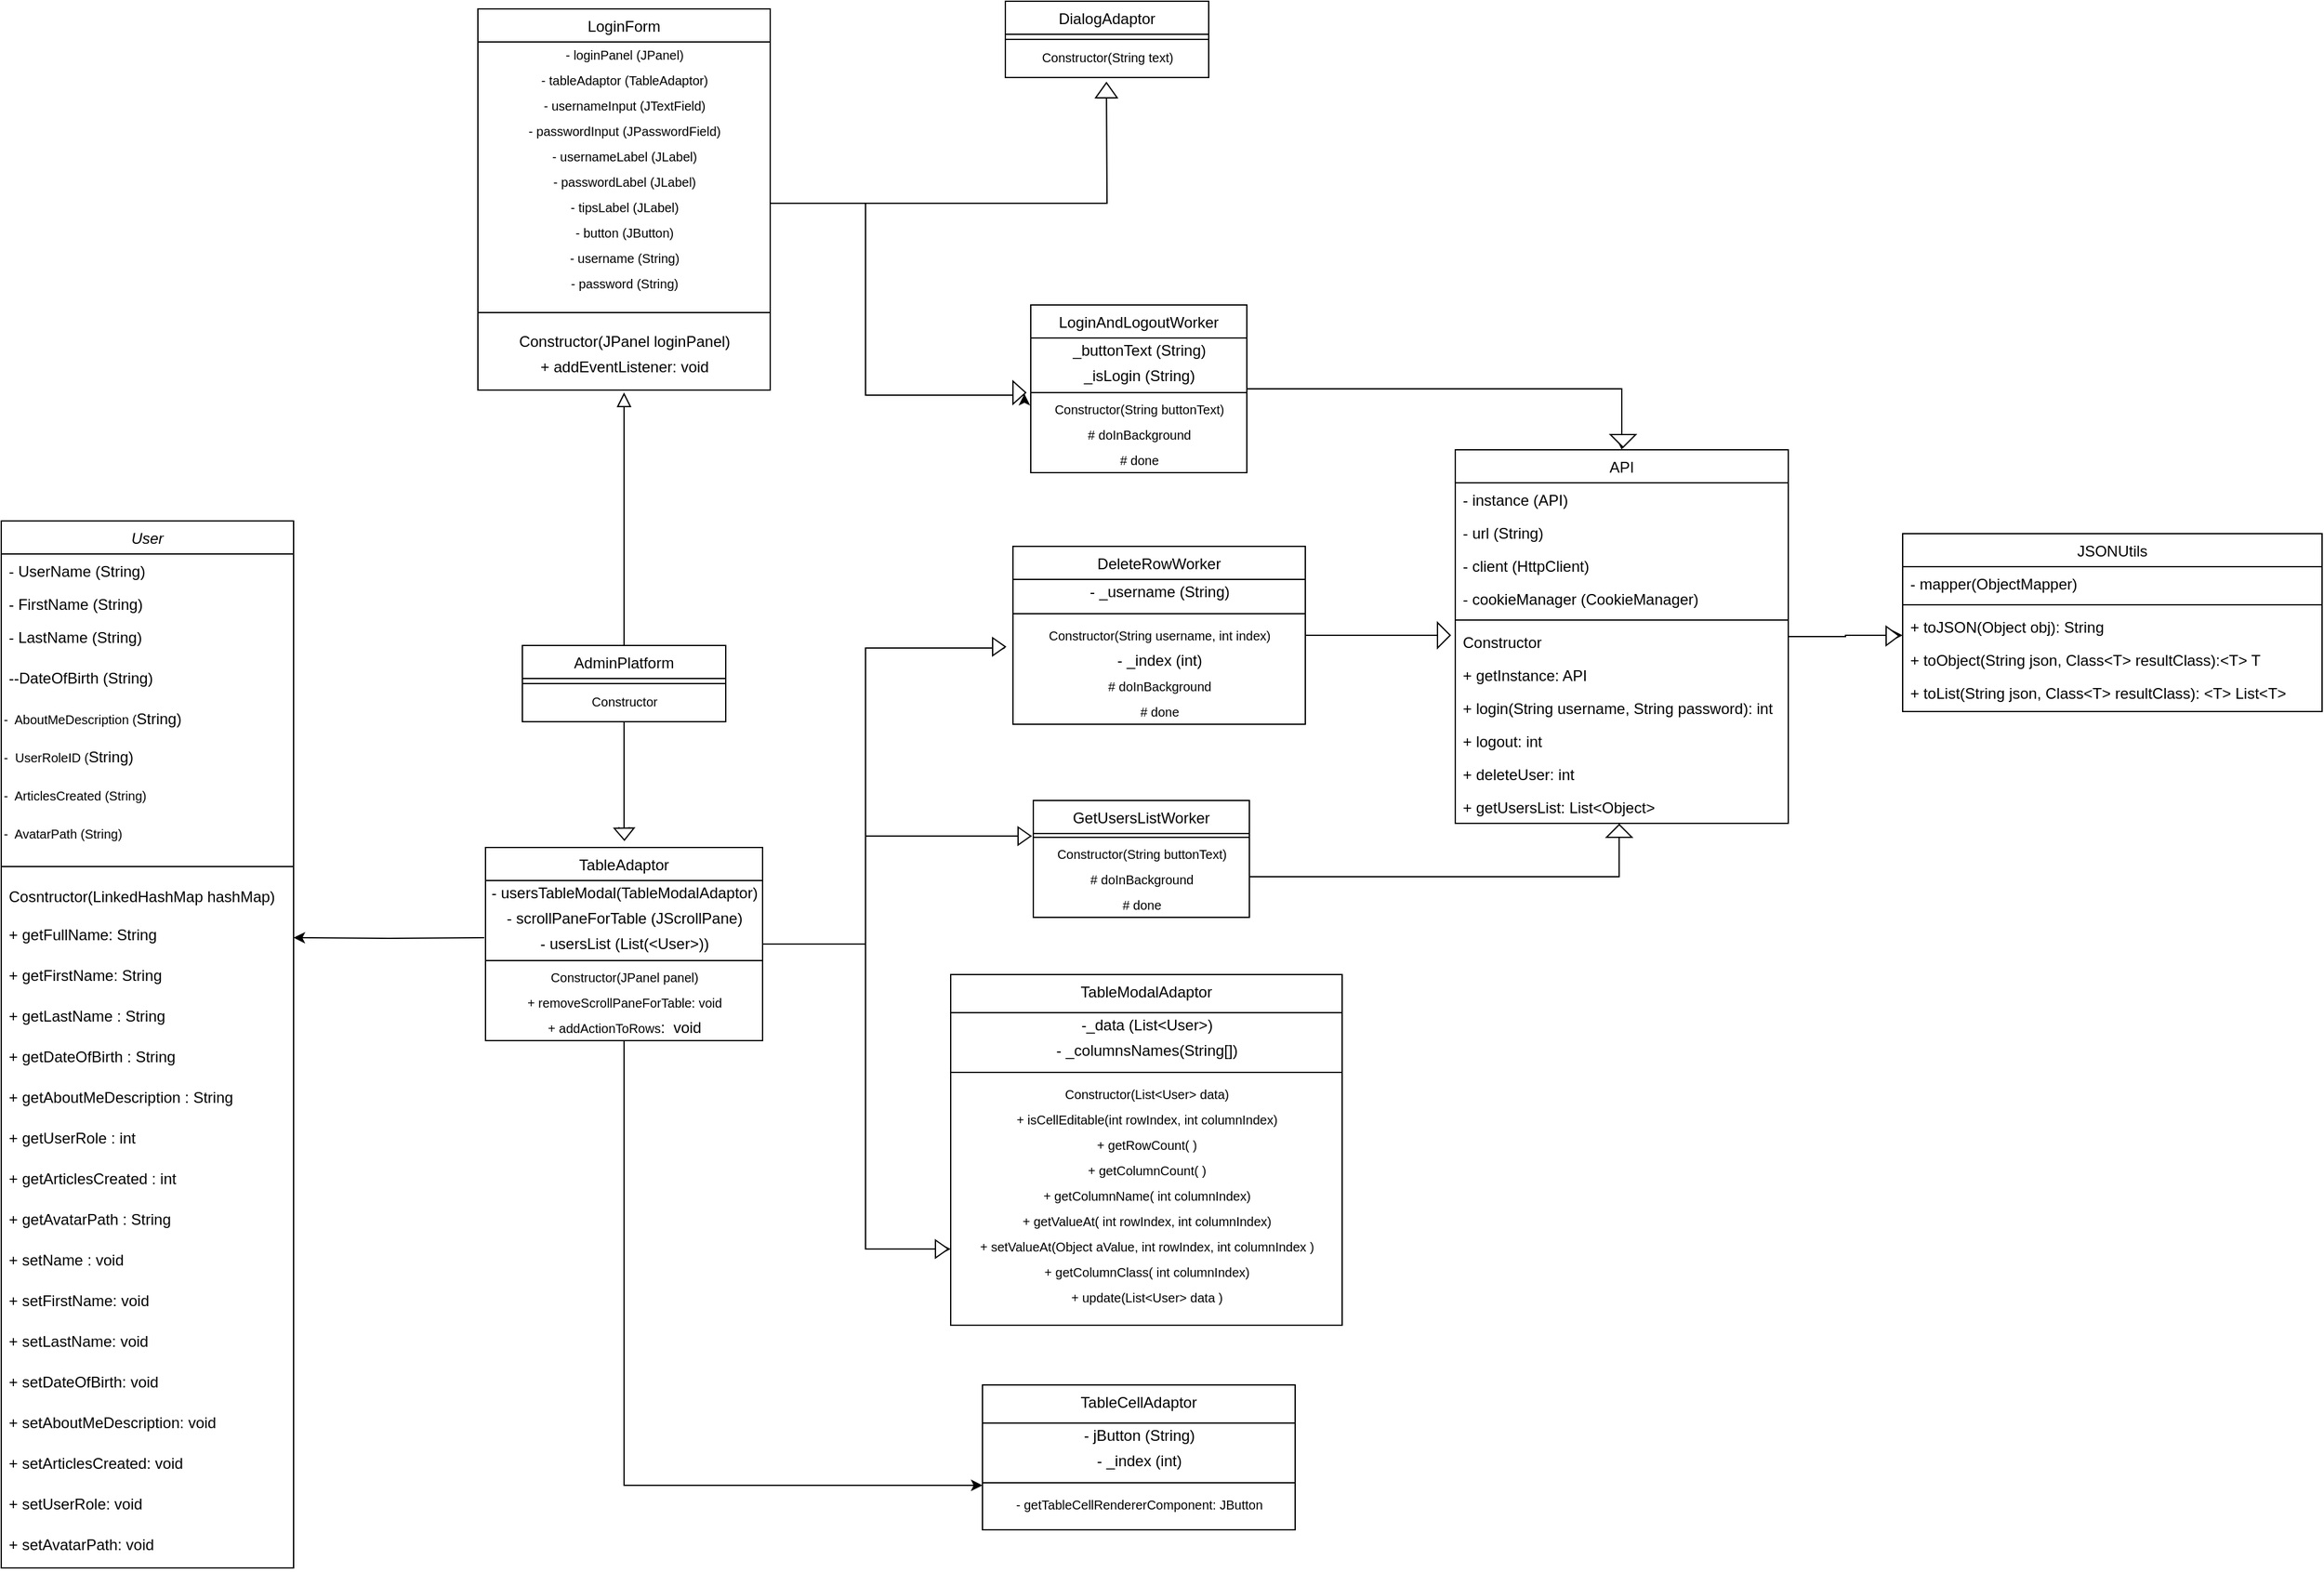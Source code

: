 <mxfile version="18.0.7" type="github"><diagram id="C5RBs43oDa-KdzZeNtuy" name="Page-1"><mxGraphModel dx="1923" dy="544" grid="1" gridSize="10" guides="1" tooltips="1" connect="1" arrows="1" fold="1" page="1" pageScale="1" pageWidth="827" pageHeight="1169" math="0" shadow="0"><root><mxCell id="WIyWlLk6GJQsqaUBKTNV-0"/><mxCell id="WIyWlLk6GJQsqaUBKTNV-1" parent="WIyWlLk6GJQsqaUBKTNV-0"/><mxCell id="zkfFHV4jXpPFQw0GAbJ--0" value="User" style="swimlane;fontStyle=2;align=center;verticalAlign=top;childLayout=stackLayout;horizontal=1;startSize=26;horizontalStack=0;resizeParent=1;resizeLast=0;collapsible=1;marginBottom=0;rounded=0;shadow=0;strokeWidth=1;" parent="WIyWlLk6GJQsqaUBKTNV-1" vertex="1"><mxGeometry x="-720" y="790" width="230" height="824" as="geometry"><mxRectangle x="230" y="140" width="160" height="26" as="alternateBounds"/></mxGeometry></mxCell><mxCell id="zkfFHV4jXpPFQw0GAbJ--1" value="- UserName (String)" style="text;align=left;verticalAlign=top;spacingLeft=4;spacingRight=4;overflow=hidden;rotatable=0;points=[[0,0.5],[1,0.5]];portConstraint=eastwest;" parent="zkfFHV4jXpPFQw0GAbJ--0" vertex="1"><mxGeometry y="26" width="230" height="26" as="geometry"/></mxCell><mxCell id="zkfFHV4jXpPFQw0GAbJ--2" value="- FirstName (String)" style="text;align=left;verticalAlign=top;spacingLeft=4;spacingRight=4;overflow=hidden;rotatable=0;points=[[0,0.5],[1,0.5]];portConstraint=eastwest;rounded=0;shadow=0;html=0;" parent="zkfFHV4jXpPFQw0GAbJ--0" vertex="1"><mxGeometry y="52" width="230" height="26" as="geometry"/></mxCell><mxCell id="zkfFHV4jXpPFQw0GAbJ--3" value="- LastName (String)" style="text;align=left;verticalAlign=top;spacingLeft=4;spacingRight=4;overflow=hidden;rotatable=0;points=[[0,0.5],[1,0.5]];portConstraint=eastwest;rounded=0;shadow=0;html=0;" parent="zkfFHV4jXpPFQw0GAbJ--0" vertex="1"><mxGeometry y="78" width="230" height="32" as="geometry"/></mxCell><mxCell id="VhE1Ox2ACu1F2KNO3Epd-23" value="--DateOfBirth (String)" style="text;align=left;verticalAlign=top;spacingLeft=4;spacingRight=4;overflow=hidden;rotatable=0;points=[[0,0.5],[1,0.5]];portConstraint=eastwest;rounded=0;shadow=0;html=0;" vertex="1" parent="zkfFHV4jXpPFQw0GAbJ--0"><mxGeometry y="110" width="230" height="32" as="geometry"/></mxCell><mxCell id="VhE1Ox2ACu1F2KNO3Epd-2" value="&lt;font style=&quot;&quot;&gt;&lt;span style=&quot;font-size: 10px;&quot;&gt;-&amp;nbsp; AboutMeDescription (&lt;/span&gt;&lt;span style=&quot;&quot;&gt;String)&lt;/span&gt;&lt;span style=&quot;font-size: 10px;&quot;&gt;&lt;br&gt;&lt;/span&gt;&lt;br&gt;&lt;/font&gt;" style="text;whiteSpace=wrap;html=1;" vertex="1" parent="zkfFHV4jXpPFQw0GAbJ--0"><mxGeometry y="142" width="230" height="30" as="geometry"/></mxCell><mxCell id="VhE1Ox2ACu1F2KNO3Epd-3" value="&lt;font style=&quot;&quot;&gt;&lt;span style=&quot;font-size: 10px;&quot;&gt;-&amp;nbsp; UserRoleID (&lt;/span&gt;&lt;span style=&quot;&quot;&gt;String)&lt;/span&gt;&lt;br&gt;&lt;/font&gt;" style="text;whiteSpace=wrap;html=1;" vertex="1" parent="zkfFHV4jXpPFQw0GAbJ--0"><mxGeometry y="172" width="230" height="30" as="geometry"/></mxCell><mxCell id="VhE1Ox2ACu1F2KNO3Epd-4" value="&lt;font style=&quot;&quot;&gt;&lt;span style=&quot;font-size: 10px;&quot;&gt;-&amp;nbsp; ArticlesCreated (String)&lt;/span&gt;&lt;br&gt;&lt;/font&gt;" style="text;whiteSpace=wrap;html=1;" vertex="1" parent="zkfFHV4jXpPFQw0GAbJ--0"><mxGeometry y="202" width="230" height="30" as="geometry"/></mxCell><mxCell id="VhE1Ox2ACu1F2KNO3Epd-5" value="&lt;font style=&quot;&quot;&gt;&lt;span style=&quot;font-size: 10px;&quot;&gt;-&amp;nbsp; AvatarPath (String)&lt;/span&gt;&lt;br&gt;&lt;/font&gt;" style="text;whiteSpace=wrap;html=1;" vertex="1" parent="zkfFHV4jXpPFQw0GAbJ--0"><mxGeometry y="232" width="230" height="30" as="geometry"/></mxCell><mxCell id="zkfFHV4jXpPFQw0GAbJ--4" value="" style="line;html=1;strokeWidth=1;align=left;verticalAlign=middle;spacingTop=-1;spacingLeft=3;spacingRight=3;rotatable=0;labelPosition=right;points=[];portConstraint=eastwest;" parent="zkfFHV4jXpPFQw0GAbJ--0" vertex="1"><mxGeometry y="262" width="230" height="20" as="geometry"/></mxCell><mxCell id="zkfFHV4jXpPFQw0GAbJ--5" value="Cosntructor(LinkedHashMap hashMap)" style="text;align=left;verticalAlign=top;spacingLeft=4;spacingRight=4;overflow=hidden;rotatable=0;points=[[0,0.5],[1,0.5]];portConstraint=eastwest;" parent="zkfFHV4jXpPFQw0GAbJ--0" vertex="1"><mxGeometry y="282" width="230" height="30" as="geometry"/></mxCell><mxCell id="VhE1Ox2ACu1F2KNO3Epd-7" value="+ getFullName: String" style="text;align=left;verticalAlign=top;spacingLeft=4;spacingRight=4;overflow=hidden;rotatable=0;points=[[0,0.5],[1,0.5]];portConstraint=eastwest;" vertex="1" parent="zkfFHV4jXpPFQw0GAbJ--0"><mxGeometry y="312" width="230" height="32" as="geometry"/></mxCell><mxCell id="VhE1Ox2ACu1F2KNO3Epd-8" value="+ getFirstName: String" style="text;align=left;verticalAlign=top;spacingLeft=4;spacingRight=4;overflow=hidden;rotatable=0;points=[[0,0.5],[1,0.5]];portConstraint=eastwest;" vertex="1" parent="zkfFHV4jXpPFQw0GAbJ--0"><mxGeometry y="344" width="230" height="32" as="geometry"/></mxCell><mxCell id="VhE1Ox2ACu1F2KNO3Epd-9" value="+ getLastName : String" style="text;align=left;verticalAlign=top;spacingLeft=4;spacingRight=4;overflow=hidden;rotatable=0;points=[[0,0.5],[1,0.5]];portConstraint=eastwest;" vertex="1" parent="zkfFHV4jXpPFQw0GAbJ--0"><mxGeometry y="376" width="230" height="32" as="geometry"/></mxCell><mxCell id="VhE1Ox2ACu1F2KNO3Epd-10" value="+ getDateOfBirth : String" style="text;align=left;verticalAlign=top;spacingLeft=4;spacingRight=4;overflow=hidden;rotatable=0;points=[[0,0.5],[1,0.5]];portConstraint=eastwest;" vertex="1" parent="zkfFHV4jXpPFQw0GAbJ--0"><mxGeometry y="408" width="230" height="32" as="geometry"/></mxCell><mxCell id="VhE1Ox2ACu1F2KNO3Epd-11" value="+ getAboutMeDescription : String" style="text;align=left;verticalAlign=top;spacingLeft=4;spacingRight=4;overflow=hidden;rotatable=0;points=[[0,0.5],[1,0.5]];portConstraint=eastwest;" vertex="1" parent="zkfFHV4jXpPFQw0GAbJ--0"><mxGeometry y="440" width="230" height="32" as="geometry"/></mxCell><mxCell id="VhE1Ox2ACu1F2KNO3Epd-12" value="+ getUserRole : int" style="text;align=left;verticalAlign=top;spacingLeft=4;spacingRight=4;overflow=hidden;rotatable=0;points=[[0,0.5],[1,0.5]];portConstraint=eastwest;" vertex="1" parent="zkfFHV4jXpPFQw0GAbJ--0"><mxGeometry y="472" width="230" height="32" as="geometry"/></mxCell><mxCell id="VhE1Ox2ACu1F2KNO3Epd-13" value="+ getArticlesCreated : int" style="text;align=left;verticalAlign=top;spacingLeft=4;spacingRight=4;overflow=hidden;rotatable=0;points=[[0,0.5],[1,0.5]];portConstraint=eastwest;" vertex="1" parent="zkfFHV4jXpPFQw0GAbJ--0"><mxGeometry y="504" width="230" height="32" as="geometry"/></mxCell><mxCell id="VhE1Ox2ACu1F2KNO3Epd-14" value="+ getAvatarPath : String" style="text;align=left;verticalAlign=top;spacingLeft=4;spacingRight=4;overflow=hidden;rotatable=0;points=[[0,0.5],[1,0.5]];portConstraint=eastwest;" vertex="1" parent="zkfFHV4jXpPFQw0GAbJ--0"><mxGeometry y="536" width="230" height="32" as="geometry"/></mxCell><mxCell id="VhE1Ox2ACu1F2KNO3Epd-15" value="+ setName : void" style="text;align=left;verticalAlign=top;spacingLeft=4;spacingRight=4;overflow=hidden;rotatable=0;points=[[0,0.5],[1,0.5]];portConstraint=eastwest;" vertex="1" parent="zkfFHV4jXpPFQw0GAbJ--0"><mxGeometry y="568" width="230" height="32" as="geometry"/></mxCell><mxCell id="VhE1Ox2ACu1F2KNO3Epd-16" value="+ setFirstName: void" style="text;align=left;verticalAlign=top;spacingLeft=4;spacingRight=4;overflow=hidden;rotatable=0;points=[[0,0.5],[1,0.5]];portConstraint=eastwest;" vertex="1" parent="zkfFHV4jXpPFQw0GAbJ--0"><mxGeometry y="600" width="230" height="32" as="geometry"/></mxCell><mxCell id="VhE1Ox2ACu1F2KNO3Epd-17" value="+ setLastName: void" style="text;align=left;verticalAlign=top;spacingLeft=4;spacingRight=4;overflow=hidden;rotatable=0;points=[[0,0.5],[1,0.5]];portConstraint=eastwest;" vertex="1" parent="zkfFHV4jXpPFQw0GAbJ--0"><mxGeometry y="632" width="230" height="32" as="geometry"/></mxCell><mxCell id="VhE1Ox2ACu1F2KNO3Epd-18" value="+ setDateOfBirth: void" style="text;align=left;verticalAlign=top;spacingLeft=4;spacingRight=4;overflow=hidden;rotatable=0;points=[[0,0.5],[1,0.5]];portConstraint=eastwest;" vertex="1" parent="zkfFHV4jXpPFQw0GAbJ--0"><mxGeometry y="664" width="230" height="32" as="geometry"/></mxCell><mxCell id="VhE1Ox2ACu1F2KNO3Epd-19" value="+ setAboutMeDescription: void" style="text;align=left;verticalAlign=top;spacingLeft=4;spacingRight=4;overflow=hidden;rotatable=0;points=[[0,0.5],[1,0.5]];portConstraint=eastwest;" vertex="1" parent="zkfFHV4jXpPFQw0GAbJ--0"><mxGeometry y="696" width="230" height="32" as="geometry"/></mxCell><mxCell id="VhE1Ox2ACu1F2KNO3Epd-20" value="+ setArticlesCreated: void" style="text;align=left;verticalAlign=top;spacingLeft=4;spacingRight=4;overflow=hidden;rotatable=0;points=[[0,0.5],[1,0.5]];portConstraint=eastwest;" vertex="1" parent="zkfFHV4jXpPFQw0GAbJ--0"><mxGeometry y="728" width="230" height="32" as="geometry"/></mxCell><mxCell id="VhE1Ox2ACu1F2KNO3Epd-21" value="+ setUserRole: void" style="text;align=left;verticalAlign=top;spacingLeft=4;spacingRight=4;overflow=hidden;rotatable=0;points=[[0,0.5],[1,0.5]];portConstraint=eastwest;" vertex="1" parent="zkfFHV4jXpPFQw0GAbJ--0"><mxGeometry y="760" width="230" height="32" as="geometry"/></mxCell><mxCell id="VhE1Ox2ACu1F2KNO3Epd-22" value="+ setAvatarPath: void" style="text;align=left;verticalAlign=top;spacingLeft=4;spacingRight=4;overflow=hidden;rotatable=0;points=[[0,0.5],[1,0.5]];portConstraint=eastwest;" vertex="1" parent="zkfFHV4jXpPFQw0GAbJ--0"><mxGeometry y="792" width="230" height="32" as="geometry"/></mxCell><mxCell id="zkfFHV4jXpPFQw0GAbJ--6" value="JSONUtils" style="swimlane;fontStyle=0;align=center;verticalAlign=top;childLayout=stackLayout;horizontal=1;startSize=26;horizontalStack=0;resizeParent=1;resizeLast=0;collapsible=1;marginBottom=0;rounded=0;shadow=0;strokeWidth=1;" parent="WIyWlLk6GJQsqaUBKTNV-1" vertex="1"><mxGeometry x="776" y="800" width="330" height="140" as="geometry"><mxRectangle x="130" y="380" width="160" height="26" as="alternateBounds"/></mxGeometry></mxCell><mxCell id="zkfFHV4jXpPFQw0GAbJ--7" value="- mapper(ObjectMapper)" style="text;align=left;verticalAlign=top;spacingLeft=4;spacingRight=4;overflow=hidden;rotatable=0;points=[[0,0.5],[1,0.5]];portConstraint=eastwest;" parent="zkfFHV4jXpPFQw0GAbJ--6" vertex="1"><mxGeometry y="26" width="330" height="26" as="geometry"/></mxCell><mxCell id="zkfFHV4jXpPFQw0GAbJ--9" value="" style="line;html=1;strokeWidth=1;align=left;verticalAlign=middle;spacingTop=-1;spacingLeft=3;spacingRight=3;rotatable=0;labelPosition=right;points=[];portConstraint=eastwest;" parent="zkfFHV4jXpPFQw0GAbJ--6" vertex="1"><mxGeometry y="52" width="330" height="8" as="geometry"/></mxCell><mxCell id="zkfFHV4jXpPFQw0GAbJ--11" value="+ toJSON(Object obj): String" style="text;align=left;verticalAlign=top;spacingLeft=4;spacingRight=4;overflow=hidden;rotatable=0;points=[[0,0.5],[1,0.5]];portConstraint=eastwest;" parent="zkfFHV4jXpPFQw0GAbJ--6" vertex="1"><mxGeometry y="60" width="330" height="26" as="geometry"/></mxCell><mxCell id="VhE1Ox2ACu1F2KNO3Epd-28" value="+ toObject(String json, Class&lt;T&gt; resultClass):&lt;T&gt; T" style="text;align=left;verticalAlign=top;spacingLeft=4;spacingRight=4;overflow=hidden;rotatable=0;points=[[0,0.5],[1,0.5]];portConstraint=eastwest;" vertex="1" parent="zkfFHV4jXpPFQw0GAbJ--6"><mxGeometry y="86" width="330" height="26" as="geometry"/></mxCell><mxCell id="VhE1Ox2ACu1F2KNO3Epd-29" value="+ toList(String json, Class&lt;T&gt; resultClass): &lt;T&gt; List&lt;T&gt;" style="text;align=left;verticalAlign=top;spacingLeft=4;spacingRight=4;overflow=hidden;rotatable=0;points=[[0,0.5],[1,0.5]];portConstraint=eastwest;" vertex="1" parent="zkfFHV4jXpPFQw0GAbJ--6"><mxGeometry y="112" width="330" height="26" as="geometry"/></mxCell><mxCell id="VhE1Ox2ACu1F2KNO3Epd-210" style="edgeStyle=orthogonalEdgeStyle;rounded=0;orthogonalLoop=1;jettySize=auto;html=1;fontFamily=Helvetica;fontSize=12;fontColor=default;startSize=26;" edge="1" parent="WIyWlLk6GJQsqaUBKTNV-1" source="zkfFHV4jXpPFQw0GAbJ--13"><mxGeometry relative="1" as="geometry"><mxPoint x="-230" y="1040" as="targetPoint"/></mxGeometry></mxCell><mxCell id="zkfFHV4jXpPFQw0GAbJ--13" value="AdminPlatform" style="swimlane;fontStyle=0;align=center;verticalAlign=top;childLayout=stackLayout;horizontal=1;startSize=26;horizontalStack=0;resizeParent=1;resizeLast=0;collapsible=1;marginBottom=0;rounded=0;shadow=0;strokeWidth=1;" parent="WIyWlLk6GJQsqaUBKTNV-1" vertex="1"><mxGeometry x="-310" y="888" width="160" height="60" as="geometry"><mxRectangle x="340" y="380" width="170" height="26" as="alternateBounds"/></mxGeometry></mxCell><mxCell id="zkfFHV4jXpPFQw0GAbJ--15" value="" style="line;html=1;strokeWidth=1;align=left;verticalAlign=middle;spacingTop=-1;spacingLeft=3;spacingRight=3;rotatable=0;labelPosition=right;points=[];portConstraint=eastwest;" parent="zkfFHV4jXpPFQw0GAbJ--13" vertex="1"><mxGeometry y="26" width="160" height="8" as="geometry"/></mxCell><mxCell id="VhE1Ox2ACu1F2KNO3Epd-30" value="Constructor" style="text;html=1;align=center;verticalAlign=middle;resizable=0;points=[];autosize=1;strokeColor=none;fillColor=none;fontSize=10;" vertex="1" parent="zkfFHV4jXpPFQw0GAbJ--13"><mxGeometry y="34" width="160" height="20" as="geometry"/></mxCell><mxCell id="VhE1Ox2ACu1F2KNO3Epd-226" style="edgeStyle=orthogonalEdgeStyle;rounded=0;orthogonalLoop=1;jettySize=auto;html=1;entryX=0;entryY=0.769;entryDx=0;entryDy=0;entryPerimeter=0;fontFamily=Helvetica;fontSize=12;fontColor=default;startSize=26;" edge="1" parent="WIyWlLk6GJQsqaUBKTNV-1" source="zkfFHV4jXpPFQw0GAbJ--17" target="zkfFHV4jXpPFQw0GAbJ--11"><mxGeometry relative="1" as="geometry"/></mxCell><mxCell id="zkfFHV4jXpPFQw0GAbJ--17" value="API" style="swimlane;fontStyle=0;align=center;verticalAlign=top;childLayout=stackLayout;horizontal=1;startSize=26;horizontalStack=0;resizeParent=1;resizeLast=0;collapsible=1;marginBottom=0;rounded=0;shadow=0;strokeWidth=1;" parent="WIyWlLk6GJQsqaUBKTNV-1" vertex="1"><mxGeometry x="424" y="734" width="262" height="294" as="geometry"><mxRectangle x="550" y="140" width="160" height="26" as="alternateBounds"/></mxGeometry></mxCell><mxCell id="zkfFHV4jXpPFQw0GAbJ--18" value="- instance (API)" style="text;align=left;verticalAlign=top;spacingLeft=4;spacingRight=4;overflow=hidden;rotatable=0;points=[[0,0.5],[1,0.5]];portConstraint=eastwest;" parent="zkfFHV4jXpPFQw0GAbJ--17" vertex="1"><mxGeometry y="26" width="262" height="26" as="geometry"/></mxCell><mxCell id="zkfFHV4jXpPFQw0GAbJ--19" value="- url (String)" style="text;align=left;verticalAlign=top;spacingLeft=4;spacingRight=4;overflow=hidden;rotatable=0;points=[[0,0.5],[1,0.5]];portConstraint=eastwest;rounded=0;shadow=0;html=0;" parent="zkfFHV4jXpPFQw0GAbJ--17" vertex="1"><mxGeometry y="52" width="262" height="26" as="geometry"/></mxCell><mxCell id="zkfFHV4jXpPFQw0GAbJ--20" value="- client (HttpClient)" style="text;align=left;verticalAlign=top;spacingLeft=4;spacingRight=4;overflow=hidden;rotatable=0;points=[[0,0.5],[1,0.5]];portConstraint=eastwest;rounded=0;shadow=0;html=0;" parent="zkfFHV4jXpPFQw0GAbJ--17" vertex="1"><mxGeometry y="78" width="262" height="26" as="geometry"/></mxCell><mxCell id="zkfFHV4jXpPFQw0GAbJ--21" value="- cookieManager (CookieManager)" style="text;align=left;verticalAlign=top;spacingLeft=4;spacingRight=4;overflow=hidden;rotatable=0;points=[[0,0.5],[1,0.5]];portConstraint=eastwest;rounded=0;shadow=0;html=0;" parent="zkfFHV4jXpPFQw0GAbJ--17" vertex="1"><mxGeometry y="104" width="262" height="26" as="geometry"/></mxCell><mxCell id="zkfFHV4jXpPFQw0GAbJ--23" value="" style="line;html=1;strokeWidth=1;align=left;verticalAlign=middle;spacingTop=-1;spacingLeft=3;spacingRight=3;rotatable=0;labelPosition=right;points=[];portConstraint=eastwest;" parent="zkfFHV4jXpPFQw0GAbJ--17" vertex="1"><mxGeometry y="130" width="262" height="8" as="geometry"/></mxCell><mxCell id="zkfFHV4jXpPFQw0GAbJ--24" value="Constructor" style="text;align=left;verticalAlign=top;spacingLeft=4;spacingRight=4;overflow=hidden;rotatable=0;points=[[0,0.5],[1,0.5]];portConstraint=eastwest;" parent="zkfFHV4jXpPFQw0GAbJ--17" vertex="1"><mxGeometry y="138" width="262" height="26" as="geometry"/></mxCell><mxCell id="zkfFHV4jXpPFQw0GAbJ--25" value="+ getInstance: API" style="text;align=left;verticalAlign=top;spacingLeft=4;spacingRight=4;overflow=hidden;rotatable=0;points=[[0,0.5],[1,0.5]];portConstraint=eastwest;" parent="zkfFHV4jXpPFQw0GAbJ--17" vertex="1"><mxGeometry y="164" width="262" height="26" as="geometry"/></mxCell><mxCell id="VhE1Ox2ACu1F2KNO3Epd-24" value="+ login(String username, String password): int" style="text;align=left;verticalAlign=top;spacingLeft=4;spacingRight=4;overflow=hidden;rotatable=0;points=[[0,0.5],[1,0.5]];portConstraint=eastwest;" vertex="1" parent="zkfFHV4jXpPFQw0GAbJ--17"><mxGeometry y="190" width="262" height="26" as="geometry"/></mxCell><mxCell id="VhE1Ox2ACu1F2KNO3Epd-25" value="+ logout: int" style="text;align=left;verticalAlign=top;spacingLeft=4;spacingRight=4;overflow=hidden;rotatable=0;points=[[0,0.5],[1,0.5]];portConstraint=eastwest;" vertex="1" parent="zkfFHV4jXpPFQw0GAbJ--17"><mxGeometry y="216" width="262" height="26" as="geometry"/></mxCell><mxCell id="VhE1Ox2ACu1F2KNO3Epd-26" value="+ deleteUser: int" style="text;align=left;verticalAlign=top;spacingLeft=4;spacingRight=4;overflow=hidden;rotatable=0;points=[[0,0.5],[1,0.5]];portConstraint=eastwest;" vertex="1" parent="zkfFHV4jXpPFQw0GAbJ--17"><mxGeometry y="242" width="262" height="26" as="geometry"/></mxCell><mxCell id="VhE1Ox2ACu1F2KNO3Epd-27" value="+ getUsersList: List&lt;Object&gt;" style="text;align=left;verticalAlign=top;spacingLeft=4;spacingRight=4;overflow=hidden;rotatable=0;points=[[0,0.5],[1,0.5]];portConstraint=eastwest;" vertex="1" parent="zkfFHV4jXpPFQw0GAbJ--17"><mxGeometry y="268" width="262" height="26" as="geometry"/></mxCell><mxCell id="VhE1Ox2ACu1F2KNO3Epd-222" style="edgeStyle=orthogonalEdgeStyle;rounded=0;orthogonalLoop=1;jettySize=auto;html=1;entryX=0.5;entryY=0;entryDx=0;entryDy=0;fontFamily=Helvetica;fontSize=12;fontColor=default;startSize=26;" edge="1" parent="WIyWlLk6GJQsqaUBKTNV-1" source="VhE1Ox2ACu1F2KNO3Epd-71" target="zkfFHV4jXpPFQw0GAbJ--17"><mxGeometry relative="1" as="geometry"/></mxCell><mxCell id="VhE1Ox2ACu1F2KNO3Epd-71" value="LoginAndLogoutWorker" style="swimlane;fontStyle=0;align=center;verticalAlign=top;childLayout=stackLayout;horizontal=1;startSize=26;horizontalStack=0;resizeParent=1;resizeLast=0;collapsible=1;marginBottom=0;rounded=0;shadow=0;strokeWidth=1;" vertex="1" parent="WIyWlLk6GJQsqaUBKTNV-1"><mxGeometry x="90" y="620" width="170" height="132" as="geometry"><mxRectangle x="340" y="380" width="170" height="26" as="alternateBounds"/></mxGeometry></mxCell><mxCell id="VhE1Ox2ACu1F2KNO3Epd-76" value="_buttonText (String)" style="text;html=1;align=center;verticalAlign=middle;resizable=0;points=[];autosize=1;strokeColor=none;fillColor=none;fontSize=12;fontFamily=Helvetica;fontColor=default;" vertex="1" parent="VhE1Ox2ACu1F2KNO3Epd-71"><mxGeometry y="26" width="170" height="20" as="geometry"/></mxCell><mxCell id="VhE1Ox2ACu1F2KNO3Epd-77" value="_isLogin (String)" style="text;html=1;align=center;verticalAlign=middle;resizable=0;points=[];autosize=1;strokeColor=none;fillColor=none;fontSize=12;fontFamily=Helvetica;fontColor=default;" vertex="1" parent="VhE1Ox2ACu1F2KNO3Epd-71"><mxGeometry y="46" width="170" height="20" as="geometry"/></mxCell><mxCell id="VhE1Ox2ACu1F2KNO3Epd-72" value="" style="line;html=1;strokeWidth=1;align=left;verticalAlign=middle;spacingTop=-1;spacingLeft=3;spacingRight=3;rotatable=0;labelPosition=right;points=[];portConstraint=eastwest;" vertex="1" parent="VhE1Ox2ACu1F2KNO3Epd-71"><mxGeometry y="66" width="170" height="6" as="geometry"/></mxCell><mxCell id="VhE1Ox2ACu1F2KNO3Epd-73" value="Constructor(String buttonText)" style="text;html=1;align=center;verticalAlign=middle;resizable=0;points=[];autosize=1;strokeColor=none;fillColor=none;fontSize=10;" vertex="1" parent="VhE1Ox2ACu1F2KNO3Epd-71"><mxGeometry y="72" width="170" height="20" as="geometry"/></mxCell><mxCell id="VhE1Ox2ACu1F2KNO3Epd-78" value="# doInBackground" style="text;html=1;align=center;verticalAlign=middle;resizable=0;points=[];autosize=1;strokeColor=none;fillColor=none;fontSize=10;" vertex="1" parent="VhE1Ox2ACu1F2KNO3Epd-71"><mxGeometry y="92" width="170" height="20" as="geometry"/></mxCell><mxCell id="VhE1Ox2ACu1F2KNO3Epd-79" value="# done" style="text;html=1;align=center;verticalAlign=middle;resizable=0;points=[];autosize=1;strokeColor=none;fillColor=none;fontSize=10;" vertex="1" parent="VhE1Ox2ACu1F2KNO3Epd-71"><mxGeometry y="112" width="170" height="20" as="geometry"/></mxCell><mxCell id="VhE1Ox2ACu1F2KNO3Epd-224" style="edgeStyle=orthogonalEdgeStyle;rounded=0;orthogonalLoop=1;jettySize=auto;html=1;entryX=0.492;entryY=1.038;entryDx=0;entryDy=0;entryPerimeter=0;fontFamily=Helvetica;fontSize=12;fontColor=default;startSize=26;" edge="1" parent="WIyWlLk6GJQsqaUBKTNV-1" source="VhE1Ox2ACu1F2KNO3Epd-93" target="VhE1Ox2ACu1F2KNO3Epd-27"><mxGeometry relative="1" as="geometry"><Array as="points"><mxPoint x="553" y="1070"/></Array></mxGeometry></mxCell><mxCell id="VhE1Ox2ACu1F2KNO3Epd-93" value="GetUsersListWorker" style="swimlane;fontStyle=0;align=center;verticalAlign=top;childLayout=stackLayout;horizontal=1;startSize=26;horizontalStack=0;resizeParent=1;resizeLast=0;collapsible=1;marginBottom=0;rounded=0;shadow=0;strokeWidth=1;" vertex="1" parent="WIyWlLk6GJQsqaUBKTNV-1"><mxGeometry x="92" y="1010" width="170" height="92" as="geometry"><mxRectangle x="340" y="380" width="170" height="26" as="alternateBounds"/></mxGeometry></mxCell><mxCell id="VhE1Ox2ACu1F2KNO3Epd-96" value="" style="line;html=1;strokeWidth=1;align=left;verticalAlign=middle;spacingTop=-1;spacingLeft=3;spacingRight=3;rotatable=0;labelPosition=right;points=[];portConstraint=eastwest;" vertex="1" parent="VhE1Ox2ACu1F2KNO3Epd-93"><mxGeometry y="26" width="170" height="6" as="geometry"/></mxCell><mxCell id="VhE1Ox2ACu1F2KNO3Epd-97" value="Constructor(String buttonText)" style="text;html=1;align=center;verticalAlign=middle;resizable=0;points=[];autosize=1;strokeColor=none;fillColor=none;fontSize=10;" vertex="1" parent="VhE1Ox2ACu1F2KNO3Epd-93"><mxGeometry y="32" width="170" height="20" as="geometry"/></mxCell><mxCell id="VhE1Ox2ACu1F2KNO3Epd-98" value="# doInBackground" style="text;html=1;align=center;verticalAlign=middle;resizable=0;points=[];autosize=1;strokeColor=none;fillColor=none;fontSize=10;" vertex="1" parent="VhE1Ox2ACu1F2KNO3Epd-93"><mxGeometry y="52" width="170" height="20" as="geometry"/></mxCell><mxCell id="VhE1Ox2ACu1F2KNO3Epd-99" value="# done" style="text;html=1;align=center;verticalAlign=middle;resizable=0;points=[];autosize=1;strokeColor=none;fillColor=none;fontSize=10;" vertex="1" parent="VhE1Ox2ACu1F2KNO3Epd-93"><mxGeometry y="72" width="170" height="20" as="geometry"/></mxCell><mxCell id="VhE1Ox2ACu1F2KNO3Epd-225" style="edgeStyle=orthogonalEdgeStyle;rounded=0;orthogonalLoop=1;jettySize=auto;html=1;fontFamily=Helvetica;fontSize=12;fontColor=default;startSize=26;" edge="1" parent="WIyWlLk6GJQsqaUBKTNV-1" source="VhE1Ox2ACu1F2KNO3Epd-100"><mxGeometry relative="1" as="geometry"><mxPoint x="420" y="880" as="targetPoint"/></mxGeometry></mxCell><mxCell id="VhE1Ox2ACu1F2KNO3Epd-100" value="DeleteRowWorker" style="swimlane;fontStyle=0;align=center;verticalAlign=top;childLayout=stackLayout;horizontal=1;startSize=26;horizontalStack=0;resizeParent=1;resizeLast=0;collapsible=1;marginBottom=0;rounded=0;shadow=0;strokeWidth=1;" vertex="1" parent="WIyWlLk6GJQsqaUBKTNV-1"><mxGeometry x="76" y="810" width="230" height="140" as="geometry"><mxRectangle x="340" y="380" width="170" height="26" as="alternateBounds"/></mxGeometry></mxCell><mxCell id="VhE1Ox2ACu1F2KNO3Epd-106" value="- _username (String)" style="text;html=1;align=center;verticalAlign=middle;resizable=0;points=[];autosize=1;strokeColor=none;fillColor=none;fontSize=12;fontFamily=Helvetica;fontColor=default;" vertex="1" parent="VhE1Ox2ACu1F2KNO3Epd-100"><mxGeometry y="26" width="230" height="20" as="geometry"/></mxCell><mxCell id="VhE1Ox2ACu1F2KNO3Epd-101" value="" style="line;html=1;strokeWidth=1;align=left;verticalAlign=middle;spacingTop=-1;spacingLeft=3;spacingRight=3;rotatable=0;labelPosition=right;points=[];portConstraint=eastwest;" vertex="1" parent="VhE1Ox2ACu1F2KNO3Epd-100"><mxGeometry y="46" width="230" height="14" as="geometry"/></mxCell><mxCell id="VhE1Ox2ACu1F2KNO3Epd-102" value="Constructor(String username, int index)" style="text;html=1;align=center;verticalAlign=middle;resizable=0;points=[];autosize=1;strokeColor=none;fillColor=none;fontSize=10;" vertex="1" parent="VhE1Ox2ACu1F2KNO3Epd-100"><mxGeometry y="60" width="230" height="20" as="geometry"/></mxCell><mxCell id="VhE1Ox2ACu1F2KNO3Epd-107" value="- _index (int)" style="text;html=1;align=center;verticalAlign=middle;resizable=0;points=[];autosize=1;strokeColor=none;fillColor=none;fontSize=12;fontFamily=Helvetica;fontColor=default;" vertex="1" parent="VhE1Ox2ACu1F2KNO3Epd-100"><mxGeometry y="80" width="230" height="20" as="geometry"/></mxCell><mxCell id="VhE1Ox2ACu1F2KNO3Epd-103" value="# doInBackground" style="text;html=1;align=center;verticalAlign=middle;resizable=0;points=[];autosize=1;strokeColor=none;fillColor=none;fontSize=10;" vertex="1" parent="VhE1Ox2ACu1F2KNO3Epd-100"><mxGeometry y="100" width="230" height="20" as="geometry"/></mxCell><mxCell id="VhE1Ox2ACu1F2KNO3Epd-104" value="# done" style="text;html=1;align=center;verticalAlign=middle;resizable=0;points=[];autosize=1;strokeColor=none;fillColor=none;fontSize=10;" vertex="1" parent="VhE1Ox2ACu1F2KNO3Epd-100"><mxGeometry y="120" width="230" height="20" as="geometry"/></mxCell><mxCell id="VhE1Ox2ACu1F2KNO3Epd-108" value="TableCellAdaptor" style="swimlane;fontStyle=0;align=center;verticalAlign=top;childLayout=stackLayout;horizontal=1;startSize=30;horizontalStack=0;resizeParent=1;resizeLast=0;collapsible=1;marginBottom=0;rounded=0;shadow=0;strokeWidth=1;" vertex="1" parent="WIyWlLk6GJQsqaUBKTNV-1"><mxGeometry x="52" y="1470" width="246" height="114" as="geometry"><mxRectangle x="340" y="380" width="170" height="26" as="alternateBounds"/></mxGeometry></mxCell><mxCell id="VhE1Ox2ACu1F2KNO3Epd-109" value="- jButton (String)" style="text;html=1;align=center;verticalAlign=middle;resizable=0;points=[];autosize=1;strokeColor=none;fillColor=none;fontSize=12;fontFamily=Helvetica;fontColor=default;" vertex="1" parent="VhE1Ox2ACu1F2KNO3Epd-108"><mxGeometry y="30" width="246" height="20" as="geometry"/></mxCell><mxCell id="VhE1Ox2ACu1F2KNO3Epd-110" value="- _index (int)" style="text;html=1;align=center;verticalAlign=middle;resizable=0;points=[];autosize=1;strokeColor=none;fillColor=none;fontSize=12;fontFamily=Helvetica;fontColor=default;" vertex="1" parent="VhE1Ox2ACu1F2KNO3Epd-108"><mxGeometry y="50" width="246" height="20" as="geometry"/></mxCell><mxCell id="VhE1Ox2ACu1F2KNO3Epd-111" value="" style="line;html=1;strokeWidth=1;align=left;verticalAlign=middle;spacingTop=-1;spacingLeft=3;spacingRight=3;rotatable=0;labelPosition=right;points=[];portConstraint=eastwest;" vertex="1" parent="VhE1Ox2ACu1F2KNO3Epd-108"><mxGeometry y="70" width="246" height="14" as="geometry"/></mxCell><mxCell id="VhE1Ox2ACu1F2KNO3Epd-112" value="&lt;span style=&quot;font-size: 10px;&quot;&gt;- getTableCellRendererComponent: JButton&lt;/span&gt;" style="text;html=1;align=center;verticalAlign=middle;resizable=0;points=[];autosize=1;strokeColor=none;fillColor=none;fontSize=10;" vertex="1" parent="VhE1Ox2ACu1F2KNO3Epd-108"><mxGeometry y="84" width="246" height="20" as="geometry"/></mxCell><mxCell id="VhE1Ox2ACu1F2KNO3Epd-116" value="TableModalAdaptor" style="swimlane;fontStyle=0;align=center;verticalAlign=top;childLayout=stackLayout;horizontal=1;startSize=30;horizontalStack=0;resizeParent=1;resizeLast=0;collapsible=1;marginBottom=0;rounded=0;shadow=0;strokeWidth=1;" vertex="1" parent="WIyWlLk6GJQsqaUBKTNV-1"><mxGeometry x="27" y="1147" width="308" height="276" as="geometry"><mxRectangle x="340" y="380" width="170" height="26" as="alternateBounds"/></mxGeometry></mxCell><mxCell id="VhE1Ox2ACu1F2KNO3Epd-117" value="-_data (List&amp;lt;User&amp;gt;)" style="text;html=1;align=center;verticalAlign=middle;resizable=0;points=[];autosize=1;strokeColor=none;fillColor=none;fontSize=12;fontFamily=Helvetica;fontColor=default;" vertex="1" parent="VhE1Ox2ACu1F2KNO3Epd-116"><mxGeometry y="30" width="308" height="20" as="geometry"/></mxCell><mxCell id="VhE1Ox2ACu1F2KNO3Epd-118" value="- _columnsNames(String[])" style="text;html=1;align=center;verticalAlign=middle;resizable=0;points=[];autosize=1;strokeColor=none;fillColor=none;fontSize=12;fontFamily=Helvetica;fontColor=default;" vertex="1" parent="VhE1Ox2ACu1F2KNO3Epd-116"><mxGeometry y="50" width="308" height="20" as="geometry"/></mxCell><mxCell id="VhE1Ox2ACu1F2KNO3Epd-119" value="" style="line;html=1;strokeWidth=1;align=left;verticalAlign=middle;spacingTop=-1;spacingLeft=3;spacingRight=3;rotatable=0;labelPosition=right;points=[];portConstraint=eastwest;" vertex="1" parent="VhE1Ox2ACu1F2KNO3Epd-116"><mxGeometry y="70" width="308" height="14" as="geometry"/></mxCell><mxCell id="VhE1Ox2ACu1F2KNO3Epd-120" value="Constructor(List&amp;lt;User&amp;gt; data)" style="text;html=1;align=center;verticalAlign=middle;resizable=0;points=[];autosize=1;strokeColor=none;fillColor=none;fontSize=10;" vertex="1" parent="VhE1Ox2ACu1F2KNO3Epd-116"><mxGeometry y="84" width="308" height="20" as="geometry"/></mxCell><mxCell id="VhE1Ox2ACu1F2KNO3Epd-122" value="+ isCellEditable(int rowIndex, int columnIndex)" style="text;html=1;align=center;verticalAlign=middle;resizable=0;points=[];autosize=1;strokeColor=none;fillColor=none;fontSize=10;" vertex="1" parent="VhE1Ox2ACu1F2KNO3Epd-116"><mxGeometry y="104" width="308" height="20" as="geometry"/></mxCell><mxCell id="VhE1Ox2ACu1F2KNO3Epd-123" value="+ getRowCount( )" style="text;html=1;align=center;verticalAlign=middle;resizable=0;points=[];autosize=1;strokeColor=none;fillColor=none;fontSize=10;" vertex="1" parent="VhE1Ox2ACu1F2KNO3Epd-116"><mxGeometry y="124" width="308" height="20" as="geometry"/></mxCell><mxCell id="VhE1Ox2ACu1F2KNO3Epd-124" value="+ getColumnCount( )" style="text;html=1;align=center;verticalAlign=middle;resizable=0;points=[];autosize=1;strokeColor=none;fillColor=none;fontSize=10;" vertex="1" parent="VhE1Ox2ACu1F2KNO3Epd-116"><mxGeometry y="144" width="308" height="20" as="geometry"/></mxCell><mxCell id="VhE1Ox2ACu1F2KNO3Epd-125" value="+ getColumnName( int columnIndex)" style="text;html=1;align=center;verticalAlign=middle;resizable=0;points=[];autosize=1;strokeColor=none;fillColor=none;fontSize=10;" vertex="1" parent="VhE1Ox2ACu1F2KNO3Epd-116"><mxGeometry y="164" width="308" height="20" as="geometry"/></mxCell><mxCell id="VhE1Ox2ACu1F2KNO3Epd-126" value="+ getValueAt( int rowIndex, int columnIndex)" style="text;html=1;align=center;verticalAlign=middle;resizable=0;points=[];autosize=1;strokeColor=none;fillColor=none;fontSize=10;" vertex="1" parent="VhE1Ox2ACu1F2KNO3Epd-116"><mxGeometry y="184" width="308" height="20" as="geometry"/></mxCell><mxCell id="VhE1Ox2ACu1F2KNO3Epd-127" value="+ setValueAt(Object aValue, int rowIndex, int columnIndex )" style="text;html=1;align=center;verticalAlign=middle;resizable=0;points=[];autosize=1;strokeColor=none;fillColor=none;fontSize=10;" vertex="1" parent="VhE1Ox2ACu1F2KNO3Epd-116"><mxGeometry y="204" width="308" height="20" as="geometry"/></mxCell><mxCell id="VhE1Ox2ACu1F2KNO3Epd-128" value="+ getColumnClass( int columnIndex)" style="text;html=1;align=center;verticalAlign=middle;resizable=0;points=[];autosize=1;strokeColor=none;fillColor=none;fontSize=10;" vertex="1" parent="VhE1Ox2ACu1F2KNO3Epd-116"><mxGeometry y="224" width="308" height="20" as="geometry"/></mxCell><mxCell id="VhE1Ox2ACu1F2KNO3Epd-129" value="+ update(List&amp;lt;User&amp;gt; data )" style="text;html=1;align=center;verticalAlign=middle;resizable=0;points=[];autosize=1;strokeColor=none;fillColor=none;fontSize=10;" vertex="1" parent="VhE1Ox2ACu1F2KNO3Epd-116"><mxGeometry y="244" width="308" height="20" as="geometry"/></mxCell><mxCell id="VhE1Ox2ACu1F2KNO3Epd-164" value="DialogAdaptor" style="swimlane;fontStyle=0;align=center;verticalAlign=top;childLayout=stackLayout;horizontal=1;startSize=26;horizontalStack=0;resizeParent=1;resizeLast=0;collapsible=1;marginBottom=0;rounded=0;shadow=0;strokeWidth=1;" vertex="1" parent="WIyWlLk6GJQsqaUBKTNV-1"><mxGeometry x="70" y="381" width="160" height="60" as="geometry"><mxRectangle x="340" y="380" width="170" height="26" as="alternateBounds"/></mxGeometry></mxCell><mxCell id="VhE1Ox2ACu1F2KNO3Epd-165" value="" style="line;html=1;strokeWidth=1;align=left;verticalAlign=middle;spacingTop=-1;spacingLeft=3;spacingRight=3;rotatable=0;labelPosition=right;points=[];portConstraint=eastwest;" vertex="1" parent="VhE1Ox2ACu1F2KNO3Epd-164"><mxGeometry y="26" width="160" height="8" as="geometry"/></mxCell><mxCell id="VhE1Ox2ACu1F2KNO3Epd-166" value="Constructor(String text)" style="text;html=1;align=center;verticalAlign=middle;resizable=0;points=[];autosize=1;strokeColor=none;fillColor=none;fontSize=10;" vertex="1" parent="VhE1Ox2ACu1F2KNO3Epd-164"><mxGeometry y="34" width="160" height="20" as="geometry"/></mxCell><mxCell id="VhE1Ox2ACu1F2KNO3Epd-214" style="edgeStyle=orthogonalEdgeStyle;rounded=0;orthogonalLoop=1;jettySize=auto;html=1;fontFamily=Helvetica;fontSize=12;fontColor=default;startSize=26;" edge="1" parent="WIyWlLk6GJQsqaUBKTNV-1" source="VhE1Ox2ACu1F2KNO3Epd-167"><mxGeometry relative="1" as="geometry"><mxPoint x="70" y="890" as="targetPoint"/><Array as="points"><mxPoint x="-40" y="1123"/><mxPoint x="-40" y="890"/></Array></mxGeometry></mxCell><mxCell id="VhE1Ox2ACu1F2KNO3Epd-217" style="edgeStyle=orthogonalEdgeStyle;rounded=0;orthogonalLoop=1;jettySize=auto;html=1;entryX=0;entryY=0.6;entryDx=0;entryDy=0;entryPerimeter=0;fontFamily=Helvetica;fontSize=12;fontColor=default;startSize=26;" edge="1" parent="WIyWlLk6GJQsqaUBKTNV-1" source="VhE1Ox2ACu1F2KNO3Epd-167" target="VhE1Ox2ACu1F2KNO3Epd-127"><mxGeometry relative="1" as="geometry"><Array as="points"><mxPoint x="-40" y="1123"/><mxPoint x="-40" y="1363"/></Array></mxGeometry></mxCell><mxCell id="VhE1Ox2ACu1F2KNO3Epd-218" style="edgeStyle=orthogonalEdgeStyle;rounded=0;orthogonalLoop=1;jettySize=auto;html=1;entryX=0;entryY=0.643;entryDx=0;entryDy=0;entryPerimeter=0;fontFamily=Helvetica;fontSize=12;fontColor=default;startSize=26;" edge="1" parent="WIyWlLk6GJQsqaUBKTNV-1" source="VhE1Ox2ACu1F2KNO3Epd-167" target="VhE1Ox2ACu1F2KNO3Epd-111"><mxGeometry relative="1" as="geometry"/></mxCell><mxCell id="VhE1Ox2ACu1F2KNO3Epd-221" style="edgeStyle=orthogonalEdgeStyle;rounded=0;orthogonalLoop=1;jettySize=auto;html=1;entryX=1;entryY=0.5;entryDx=0;entryDy=0;fontFamily=Helvetica;fontSize=12;fontColor=default;startSize=26;" edge="1" parent="WIyWlLk6GJQsqaUBKTNV-1" target="VhE1Ox2ACu1F2KNO3Epd-7"><mxGeometry relative="1" as="geometry"><mxPoint x="-340" y="1118" as="sourcePoint"/></mxGeometry></mxCell><mxCell id="VhE1Ox2ACu1F2KNO3Epd-167" value="TableAdaptor" style="swimlane;fontStyle=0;align=center;verticalAlign=top;childLayout=stackLayout;horizontal=1;startSize=26;horizontalStack=0;resizeParent=1;resizeLast=0;collapsible=1;marginBottom=0;rounded=0;shadow=0;strokeWidth=1;" vertex="1" parent="WIyWlLk6GJQsqaUBKTNV-1"><mxGeometry x="-339" y="1047" width="218" height="152" as="geometry"><mxRectangle x="340" y="380" width="170" height="26" as="alternateBounds"/></mxGeometry></mxCell><mxCell id="VhE1Ox2ACu1F2KNO3Epd-168" value="- usersTableModal(TableModalAdaptor)" style="text;html=1;align=center;verticalAlign=middle;resizable=0;points=[];autosize=1;strokeColor=none;fillColor=none;fontSize=12;fontFamily=Helvetica;fontColor=default;" vertex="1" parent="VhE1Ox2ACu1F2KNO3Epd-167"><mxGeometry y="26" width="218" height="20" as="geometry"/></mxCell><mxCell id="VhE1Ox2ACu1F2KNO3Epd-169" value="- scrollPaneForTable (JScrollPane)" style="text;html=1;align=center;verticalAlign=middle;resizable=0;points=[];autosize=1;strokeColor=none;fillColor=none;fontSize=12;fontFamily=Helvetica;fontColor=default;" vertex="1" parent="VhE1Ox2ACu1F2KNO3Epd-167"><mxGeometry y="46" width="218" height="20" as="geometry"/></mxCell><mxCell id="VhE1Ox2ACu1F2KNO3Epd-170" value="- usersList (List(&amp;lt;User&amp;gt;))" style="text;html=1;align=center;verticalAlign=middle;resizable=0;points=[];autosize=1;strokeColor=none;fillColor=none;fontSize=12;fontFamily=Helvetica;fontColor=default;" vertex="1" parent="VhE1Ox2ACu1F2KNO3Epd-167"><mxGeometry y="66" width="218" height="20" as="geometry"/></mxCell><mxCell id="VhE1Ox2ACu1F2KNO3Epd-171" value="" style="line;html=1;strokeWidth=1;align=left;verticalAlign=middle;spacingTop=-1;spacingLeft=3;spacingRight=3;rotatable=0;labelPosition=right;points=[];portConstraint=eastwest;" vertex="1" parent="VhE1Ox2ACu1F2KNO3Epd-167"><mxGeometry y="86" width="218" height="6" as="geometry"/></mxCell><mxCell id="VhE1Ox2ACu1F2KNO3Epd-172" value="Constructor(JPanel panel)" style="text;html=1;align=center;verticalAlign=middle;resizable=0;points=[];autosize=1;strokeColor=none;fillColor=none;fontSize=10;" vertex="1" parent="VhE1Ox2ACu1F2KNO3Epd-167"><mxGeometry y="92" width="218" height="20" as="geometry"/></mxCell><mxCell id="VhE1Ox2ACu1F2KNO3Epd-173" value="+ removeScrollPaneForTable: void" style="text;html=1;align=center;verticalAlign=middle;resizable=0;points=[];autosize=1;strokeColor=none;fillColor=none;fontSize=10;" vertex="1" parent="VhE1Ox2ACu1F2KNO3Epd-167"><mxGeometry y="112" width="218" height="20" as="geometry"/></mxCell><mxCell id="VhE1Ox2ACu1F2KNO3Epd-174" value="+ addActionToRows&lt;span style=&quot;font-size: 12px; text-align: left;&quot;&gt;:&amp;nbsp; void&lt;/span&gt;" style="text;html=1;align=center;verticalAlign=middle;resizable=0;points=[];autosize=1;strokeColor=none;fillColor=none;fontSize=10;" vertex="1" parent="VhE1Ox2ACu1F2KNO3Epd-167"><mxGeometry y="132" width="218" height="20" as="geometry"/></mxCell><mxCell id="VhE1Ox2ACu1F2KNO3Epd-200" style="edgeStyle=orthogonalEdgeStyle;rounded=0;orthogonalLoop=1;jettySize=auto;html=1;fontFamily=Helvetica;fontSize=12;fontColor=default;startSize=26;" edge="1" parent="WIyWlLk6GJQsqaUBKTNV-1" source="VhE1Ox2ACu1F2KNO3Epd-176"><mxGeometry relative="1" as="geometry"><mxPoint x="85" y="690" as="targetPoint"/><Array as="points"><mxPoint x="-40" y="540"/><mxPoint x="-40" y="691"/></Array></mxGeometry></mxCell><mxCell id="VhE1Ox2ACu1F2KNO3Epd-176" value="LoginForm" style="swimlane;fontStyle=0;align=center;verticalAlign=top;childLayout=stackLayout;horizontal=1;startSize=26;horizontalStack=0;resizeParent=1;resizeLast=0;collapsible=1;marginBottom=0;rounded=0;shadow=0;strokeWidth=1;" vertex="1" parent="WIyWlLk6GJQsqaUBKTNV-1"><mxGeometry x="-345" y="387" width="230" height="300" as="geometry"><mxRectangle x="515" y="1090" width="170" height="26" as="alternateBounds"/></mxGeometry></mxCell><mxCell id="VhE1Ox2ACu1F2KNO3Epd-177" value="&lt;span style=&quot;font-size: 10px;&quot;&gt;- loginPanel (JPanel)&lt;/span&gt;" style="text;html=1;align=center;verticalAlign=middle;resizable=0;points=[];autosize=1;strokeColor=none;fillColor=none;fontSize=10;" vertex="1" parent="VhE1Ox2ACu1F2KNO3Epd-176"><mxGeometry y="26" width="230" height="20" as="geometry"/></mxCell><mxCell id="VhE1Ox2ACu1F2KNO3Epd-178" value="&lt;span style=&quot;font-size: 10px;&quot;&gt;- tableAdaptor (TableAdaptor)&lt;/span&gt;" style="text;html=1;align=center;verticalAlign=middle;resizable=0;points=[];autosize=1;strokeColor=none;fillColor=none;fontSize=10;" vertex="1" parent="VhE1Ox2ACu1F2KNO3Epd-176"><mxGeometry y="46" width="230" height="20" as="geometry"/></mxCell><mxCell id="VhE1Ox2ACu1F2KNO3Epd-179" value="&lt;span style=&quot;font-size: 10px;&quot;&gt;- usernameInput (JTextField)&lt;/span&gt;" style="text;html=1;align=center;verticalAlign=middle;resizable=0;points=[];autosize=1;strokeColor=none;fillColor=none;fontSize=10;" vertex="1" parent="VhE1Ox2ACu1F2KNO3Epd-176"><mxGeometry y="66" width="230" height="20" as="geometry"/></mxCell><mxCell id="VhE1Ox2ACu1F2KNO3Epd-180" value="&lt;span style=&quot;font-size: 10px;&quot;&gt;- passwordInput (JPasswordField)&lt;/span&gt;" style="text;html=1;align=center;verticalAlign=middle;resizable=0;points=[];autosize=1;strokeColor=none;fillColor=none;fontSize=10;" vertex="1" parent="VhE1Ox2ACu1F2KNO3Epd-176"><mxGeometry y="86" width="230" height="20" as="geometry"/></mxCell><mxCell id="VhE1Ox2ACu1F2KNO3Epd-181" value="&lt;span style=&quot;font-size: 10px;&quot;&gt;- usernameLabel (JLabel)&lt;/span&gt;" style="text;html=1;align=center;verticalAlign=middle;resizable=0;points=[];autosize=1;strokeColor=none;fillColor=none;fontSize=10;" vertex="1" parent="VhE1Ox2ACu1F2KNO3Epd-176"><mxGeometry y="106" width="230" height="20" as="geometry"/></mxCell><mxCell id="VhE1Ox2ACu1F2KNO3Epd-182" value="- passwordLabel (JLabel)" style="text;html=1;align=center;verticalAlign=middle;resizable=0;points=[];autosize=1;strokeColor=none;fillColor=none;fontSize=10;" vertex="1" parent="VhE1Ox2ACu1F2KNO3Epd-176"><mxGeometry y="126" width="230" height="20" as="geometry"/></mxCell><mxCell id="VhE1Ox2ACu1F2KNO3Epd-183" value="&lt;span style=&quot;font-size: 10px;&quot;&gt;- tipsLabel (JLabel)&lt;/span&gt;" style="text;html=1;align=center;verticalAlign=middle;resizable=0;points=[];autosize=1;strokeColor=none;fillColor=none;fontSize=10;" vertex="1" parent="VhE1Ox2ACu1F2KNO3Epd-176"><mxGeometry y="146" width="230" height="20" as="geometry"/></mxCell><mxCell id="VhE1Ox2ACu1F2KNO3Epd-184" value="- button (JButton)" style="text;html=1;align=center;verticalAlign=middle;resizable=0;points=[];autosize=1;strokeColor=none;fillColor=none;fontSize=10;" vertex="1" parent="VhE1Ox2ACu1F2KNO3Epd-176"><mxGeometry y="166" width="230" height="20" as="geometry"/></mxCell><mxCell id="VhE1Ox2ACu1F2KNO3Epd-185" value="&lt;span style=&quot;font-size: 10px;&quot;&gt;- username (String)&lt;/span&gt;" style="text;html=1;align=center;verticalAlign=middle;resizable=0;points=[];autosize=1;strokeColor=none;fillColor=none;fontSize=10;" vertex="1" parent="VhE1Ox2ACu1F2KNO3Epd-176"><mxGeometry y="186" width="230" height="20" as="geometry"/></mxCell><mxCell id="VhE1Ox2ACu1F2KNO3Epd-186" value="- password (String)" style="text;html=1;align=center;verticalAlign=middle;resizable=0;points=[];autosize=1;strokeColor=none;fillColor=none;fontSize=10;" vertex="1" parent="VhE1Ox2ACu1F2KNO3Epd-176"><mxGeometry y="206" width="230" height="20" as="geometry"/></mxCell><mxCell id="VhE1Ox2ACu1F2KNO3Epd-187" value="" style="line;html=1;strokeWidth=1;align=left;verticalAlign=middle;spacingTop=-1;spacingLeft=3;spacingRight=3;rotatable=0;labelPosition=right;points=[];portConstraint=eastwest;" vertex="1" parent="VhE1Ox2ACu1F2KNO3Epd-176"><mxGeometry y="226" width="230" height="26" as="geometry"/></mxCell><mxCell id="VhE1Ox2ACu1F2KNO3Epd-188" value="Constructor(JPanel loginPanel)" style="text;html=1;align=center;verticalAlign=middle;resizable=0;points=[];autosize=1;strokeColor=none;fillColor=none;fontSize=12;fontFamily=Helvetica;fontColor=default;" vertex="1" parent="VhE1Ox2ACu1F2KNO3Epd-176"><mxGeometry y="252" width="230" height="20" as="geometry"/></mxCell><mxCell id="VhE1Ox2ACu1F2KNO3Epd-189" value="+ addEventListener&lt;span style=&quot;text-align: left;&quot;&gt;: void&lt;/span&gt;" style="text;html=1;align=center;verticalAlign=middle;resizable=0;points=[];autosize=1;strokeColor=none;fillColor=none;fontSize=12;fontFamily=Helvetica;fontColor=default;" vertex="1" parent="VhE1Ox2ACu1F2KNO3Epd-176"><mxGeometry y="272" width="230" height="20" as="geometry"/></mxCell><mxCell id="VhE1Ox2ACu1F2KNO3Epd-191" value="" style="triangle;whiteSpace=wrap;html=1;rounded=0;shadow=0;fontFamily=Helvetica;fontSize=12;fontColor=default;startSize=26;strokeColor=default;strokeWidth=1;fillColor=default;direction=north;" vertex="1" parent="WIyWlLk6GJQsqaUBKTNV-1"><mxGeometry x="-235" y="690" width="10" height="10" as="geometry"/></mxCell><mxCell id="VhE1Ox2ACu1F2KNO3Epd-193" value="" style="edgeStyle=orthogonalEdgeStyle;rounded=0;orthogonalLoop=1;jettySize=auto;html=1;fontFamily=Helvetica;fontSize=12;fontColor=default;startSize=26;endArrow=none;" edge="1" parent="WIyWlLk6GJQsqaUBKTNV-1" source="zkfFHV4jXpPFQw0GAbJ--13" target="VhE1Ox2ACu1F2KNO3Epd-191"><mxGeometry relative="1" as="geometry"><mxPoint x="-230" y="690" as="targetPoint"/><mxPoint x="-230" y="888" as="sourcePoint"/><Array as="points"><mxPoint x="-230" y="720"/><mxPoint x="-230" y="720"/></Array></mxGeometry></mxCell><mxCell id="VhE1Ox2ACu1F2KNO3Epd-201" value="" style="triangle;whiteSpace=wrap;html=1;rounded=0;shadow=0;fontFamily=Helvetica;fontSize=12;fontColor=default;startSize=26;strokeColor=default;strokeWidth=1;fillColor=default;rotation=-90;" vertex="1" parent="WIyWlLk6GJQsqaUBKTNV-1"><mxGeometry x="143.61" y="442.57" width="11.87" height="16.91" as="geometry"/></mxCell><mxCell id="VhE1Ox2ACu1F2KNO3Epd-202" value="" style="edgeStyle=orthogonalEdgeStyle;rounded=0;orthogonalLoop=1;jettySize=auto;html=1;fontFamily=Helvetica;fontSize=12;fontColor=default;startSize=26;endArrow=none;" edge="1" parent="WIyWlLk6GJQsqaUBKTNV-1" source="VhE1Ox2ACu1F2KNO3Epd-183" target="VhE1Ox2ACu1F2KNO3Epd-201"><mxGeometry relative="1" as="geometry"><mxPoint x="-115" y="540" as="sourcePoint"/><mxPoint x="150" y="442" as="targetPoint"/><Array as="points"><mxPoint x="150" y="540"/></Array></mxGeometry></mxCell><mxCell id="VhE1Ox2ACu1F2KNO3Epd-206" value="" style="triangle;whiteSpace=wrap;html=1;rounded=0;shadow=0;fontFamily=Helvetica;fontSize=12;fontColor=default;startSize=26;strokeColor=default;strokeWidth=1;fillColor=default;" vertex="1" parent="WIyWlLk6GJQsqaUBKTNV-1"><mxGeometry x="76" y="680" width="10" height="18" as="geometry"/></mxCell><mxCell id="VhE1Ox2ACu1F2KNO3Epd-212" value="" style="triangle;whiteSpace=wrap;html=1;rounded=0;shadow=0;fontFamily=Helvetica;fontSize=12;fontColor=default;startSize=26;strokeColor=default;strokeWidth=1;fillColor=default;rotation=89;" vertex="1" parent="WIyWlLk6GJQsqaUBKTNV-1"><mxGeometry x="-234.53" y="1028.63" width="9.44" height="15.69" as="geometry"/></mxCell><mxCell id="VhE1Ox2ACu1F2KNO3Epd-215" style="edgeStyle=orthogonalEdgeStyle;rounded=0;orthogonalLoop=1;jettySize=auto;html=1;entryX=-0.006;entryY=-0.2;entryDx=0;entryDy=0;entryPerimeter=0;fontFamily=Helvetica;fontSize=12;fontColor=default;startSize=26;" edge="1" parent="WIyWlLk6GJQsqaUBKTNV-1" source="VhE1Ox2ACu1F2KNO3Epd-170" target="VhE1Ox2ACu1F2KNO3Epd-97"><mxGeometry relative="1" as="geometry"><Array as="points"><mxPoint x="-40" y="1123"/><mxPoint x="-40" y="1038"/></Array></mxGeometry></mxCell><mxCell id="VhE1Ox2ACu1F2KNO3Epd-233" value="" style="triangle;whiteSpace=wrap;html=1;rounded=0;shadow=0;fontFamily=Helvetica;fontSize=12;fontColor=default;startSize=26;strokeColor=default;strokeWidth=1;fillColor=default;" vertex="1" parent="WIyWlLk6GJQsqaUBKTNV-1"><mxGeometry x="60" y="882" width="10" height="14" as="geometry"/></mxCell><mxCell id="VhE1Ox2ACu1F2KNO3Epd-234" value="" style="triangle;whiteSpace=wrap;html=1;rounded=0;shadow=0;fontFamily=Helvetica;fontSize=12;fontColor=default;startSize=26;strokeColor=default;strokeWidth=1;fillColor=default;" vertex="1" parent="WIyWlLk6GJQsqaUBKTNV-1"><mxGeometry x="410" y="870" width="10" height="20" as="geometry"/></mxCell><mxCell id="VhE1Ox2ACu1F2KNO3Epd-235" value="" style="triangle;whiteSpace=wrap;html=1;rounded=0;shadow=0;fontFamily=Helvetica;fontSize=12;fontColor=default;startSize=26;strokeColor=default;strokeWidth=1;fillColor=default;" vertex="1" parent="WIyWlLk6GJQsqaUBKTNV-1"><mxGeometry x="763" y="873" width="10" height="15" as="geometry"/></mxCell><mxCell id="VhE1Ox2ACu1F2KNO3Epd-237" value="" style="triangle;whiteSpace=wrap;html=1;rounded=0;shadow=0;fontFamily=Helvetica;fontSize=12;fontColor=default;startSize=26;strokeColor=default;strokeWidth=1;fillColor=default;" vertex="1" parent="WIyWlLk6GJQsqaUBKTNV-1"><mxGeometry x="80" y="1031" width="10" height="14" as="geometry"/></mxCell><mxCell id="VhE1Ox2ACu1F2KNO3Epd-238" value="" style="triangle;whiteSpace=wrap;html=1;rounded=0;shadow=0;fontFamily=Helvetica;fontSize=12;fontColor=default;startSize=26;strokeColor=default;strokeWidth=1;fillColor=default;" vertex="1" parent="WIyWlLk6GJQsqaUBKTNV-1"><mxGeometry x="15" y="1356" width="10" height="14" as="geometry"/></mxCell><mxCell id="VhE1Ox2ACu1F2KNO3Epd-239" value="" style="triangle;whiteSpace=wrap;html=1;rounded=0;shadow=0;fontFamily=Helvetica;fontSize=12;fontColor=default;startSize=26;strokeColor=default;strokeWidth=1;fillColor=default;rotation=-90;" vertex="1" parent="WIyWlLk6GJQsqaUBKTNV-1"><mxGeometry x="548" y="1024" width="10" height="20" as="geometry"/></mxCell><mxCell id="VhE1Ox2ACu1F2KNO3Epd-240" value="" style="triangle;whiteSpace=wrap;html=1;rounded=0;shadow=0;fontFamily=Helvetica;fontSize=12;fontColor=default;startSize=26;strokeColor=default;strokeWidth=1;fillColor=default;rotation=90;" vertex="1" parent="WIyWlLk6GJQsqaUBKTNV-1"><mxGeometry x="551" y="717" width="10" height="20" as="geometry"/></mxCell></root></mxGraphModel></diagram></mxfile>